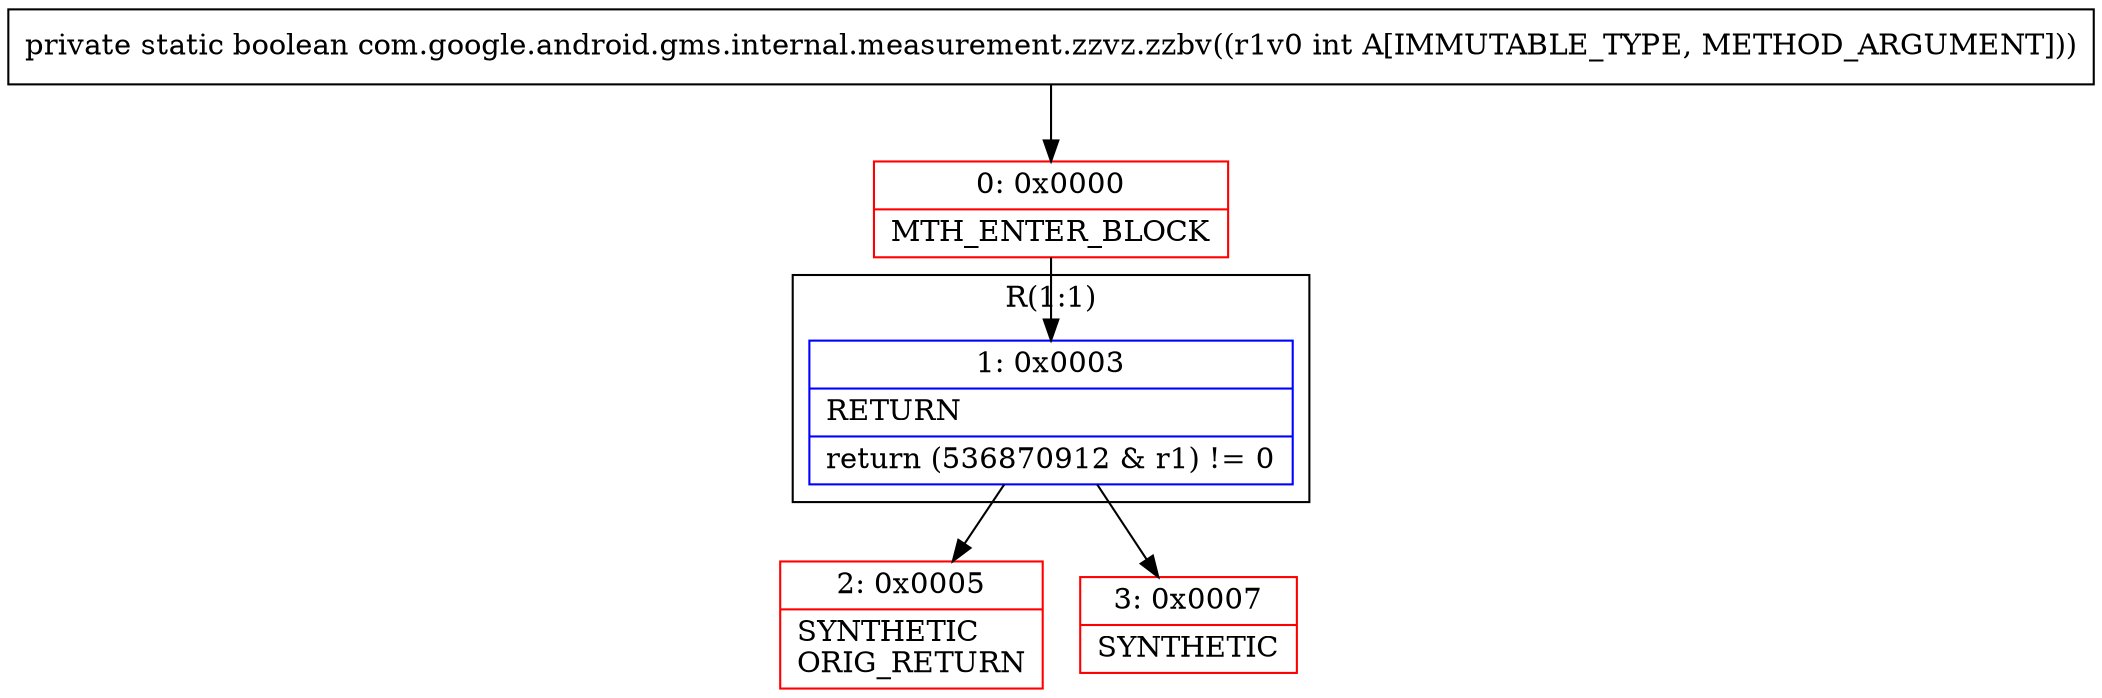 digraph "CFG forcom.google.android.gms.internal.measurement.zzvz.zzbv(I)Z" {
subgraph cluster_Region_1861521287 {
label = "R(1:1)";
node [shape=record,color=blue];
Node_1 [shape=record,label="{1\:\ 0x0003|RETURN\l|return (536870912 & r1) != 0\l}"];
}
Node_0 [shape=record,color=red,label="{0\:\ 0x0000|MTH_ENTER_BLOCK\l}"];
Node_2 [shape=record,color=red,label="{2\:\ 0x0005|SYNTHETIC\lORIG_RETURN\l}"];
Node_3 [shape=record,color=red,label="{3\:\ 0x0007|SYNTHETIC\l}"];
MethodNode[shape=record,label="{private static boolean com.google.android.gms.internal.measurement.zzvz.zzbv((r1v0 int A[IMMUTABLE_TYPE, METHOD_ARGUMENT])) }"];
MethodNode -> Node_0;
Node_1 -> Node_2;
Node_1 -> Node_3;
Node_0 -> Node_1;
}

